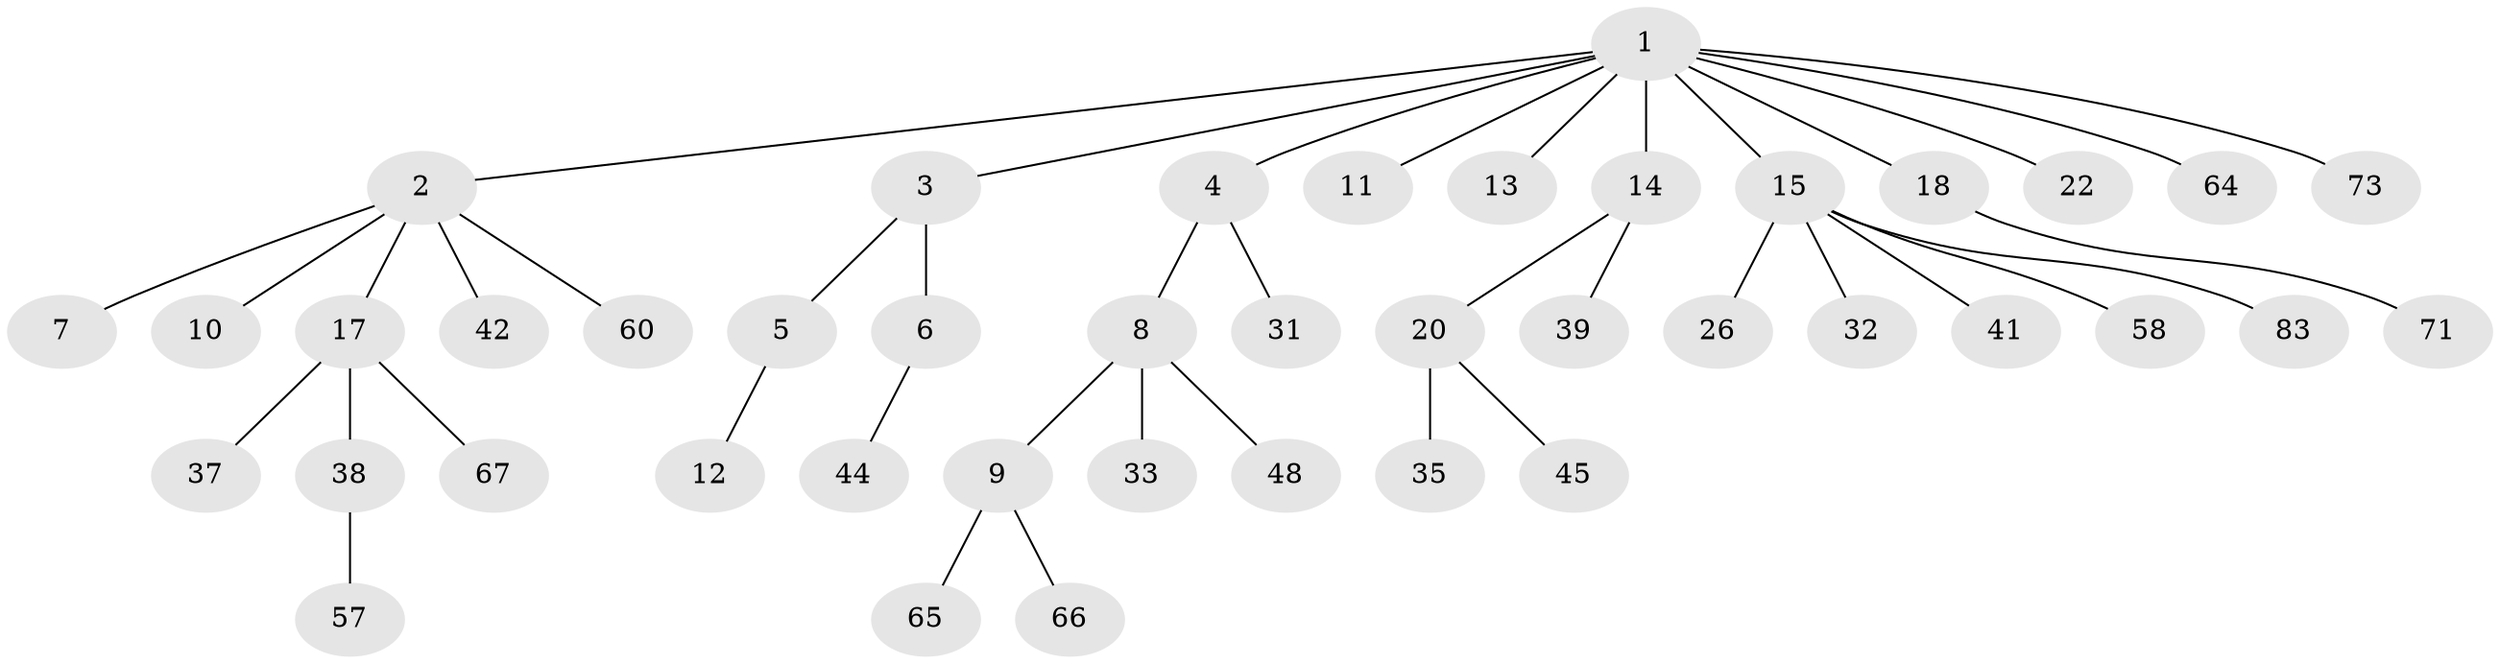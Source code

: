 // original degree distribution, {11: 0.011904761904761904, 6: 0.011904761904761904, 3: 0.20238095238095238, 2: 0.25, 4: 0.047619047619047616, 1: 0.47619047619047616}
// Generated by graph-tools (version 1.1) at 2025/15/03/09/25 04:15:39]
// undirected, 42 vertices, 41 edges
graph export_dot {
graph [start="1"]
  node [color=gray90,style=filled];
  1;
  2;
  3;
  4;
  5 [super="+46"];
  6 [super="+23"];
  7 [super="+29+34"];
  8 [super="+25+28"];
  9 [super="+40+56"];
  10 [super="+36"];
  11;
  12 [super="+54+61"];
  13 [super="+21"];
  14;
  15 [super="+16"];
  17 [super="+19+50"];
  18 [super="+30"];
  20 [super="+68+27"];
  22 [super="+70+47"];
  26 [super="+52"];
  31;
  32 [super="+53+63"];
  33 [super="+49"];
  35;
  37;
  38 [super="+80"];
  39;
  41 [super="+59"];
  42;
  44 [super="+62"];
  45 [super="+55"];
  48;
  57;
  58;
  60;
  64;
  65;
  66;
  67 [super="+69"];
  71;
  73;
  83;
  1 -- 2;
  1 -- 3;
  1 -- 4;
  1 -- 11;
  1 -- 13;
  1 -- 14;
  1 -- 15;
  1 -- 18;
  1 -- 22;
  1 -- 64;
  1 -- 73;
  2 -- 7;
  2 -- 10;
  2 -- 17;
  2 -- 42;
  2 -- 60;
  3 -- 5;
  3 -- 6;
  4 -- 8;
  4 -- 31;
  5 -- 12;
  6 -- 44;
  8 -- 9;
  8 -- 48;
  8 -- 33;
  9 -- 65;
  9 -- 66;
  14 -- 20;
  14 -- 39;
  15 -- 32;
  15 -- 41;
  15 -- 26;
  15 -- 83;
  15 -- 58;
  17 -- 37;
  17 -- 67;
  17 -- 38;
  18 -- 71;
  20 -- 35;
  20 -- 45;
  38 -- 57;
}
